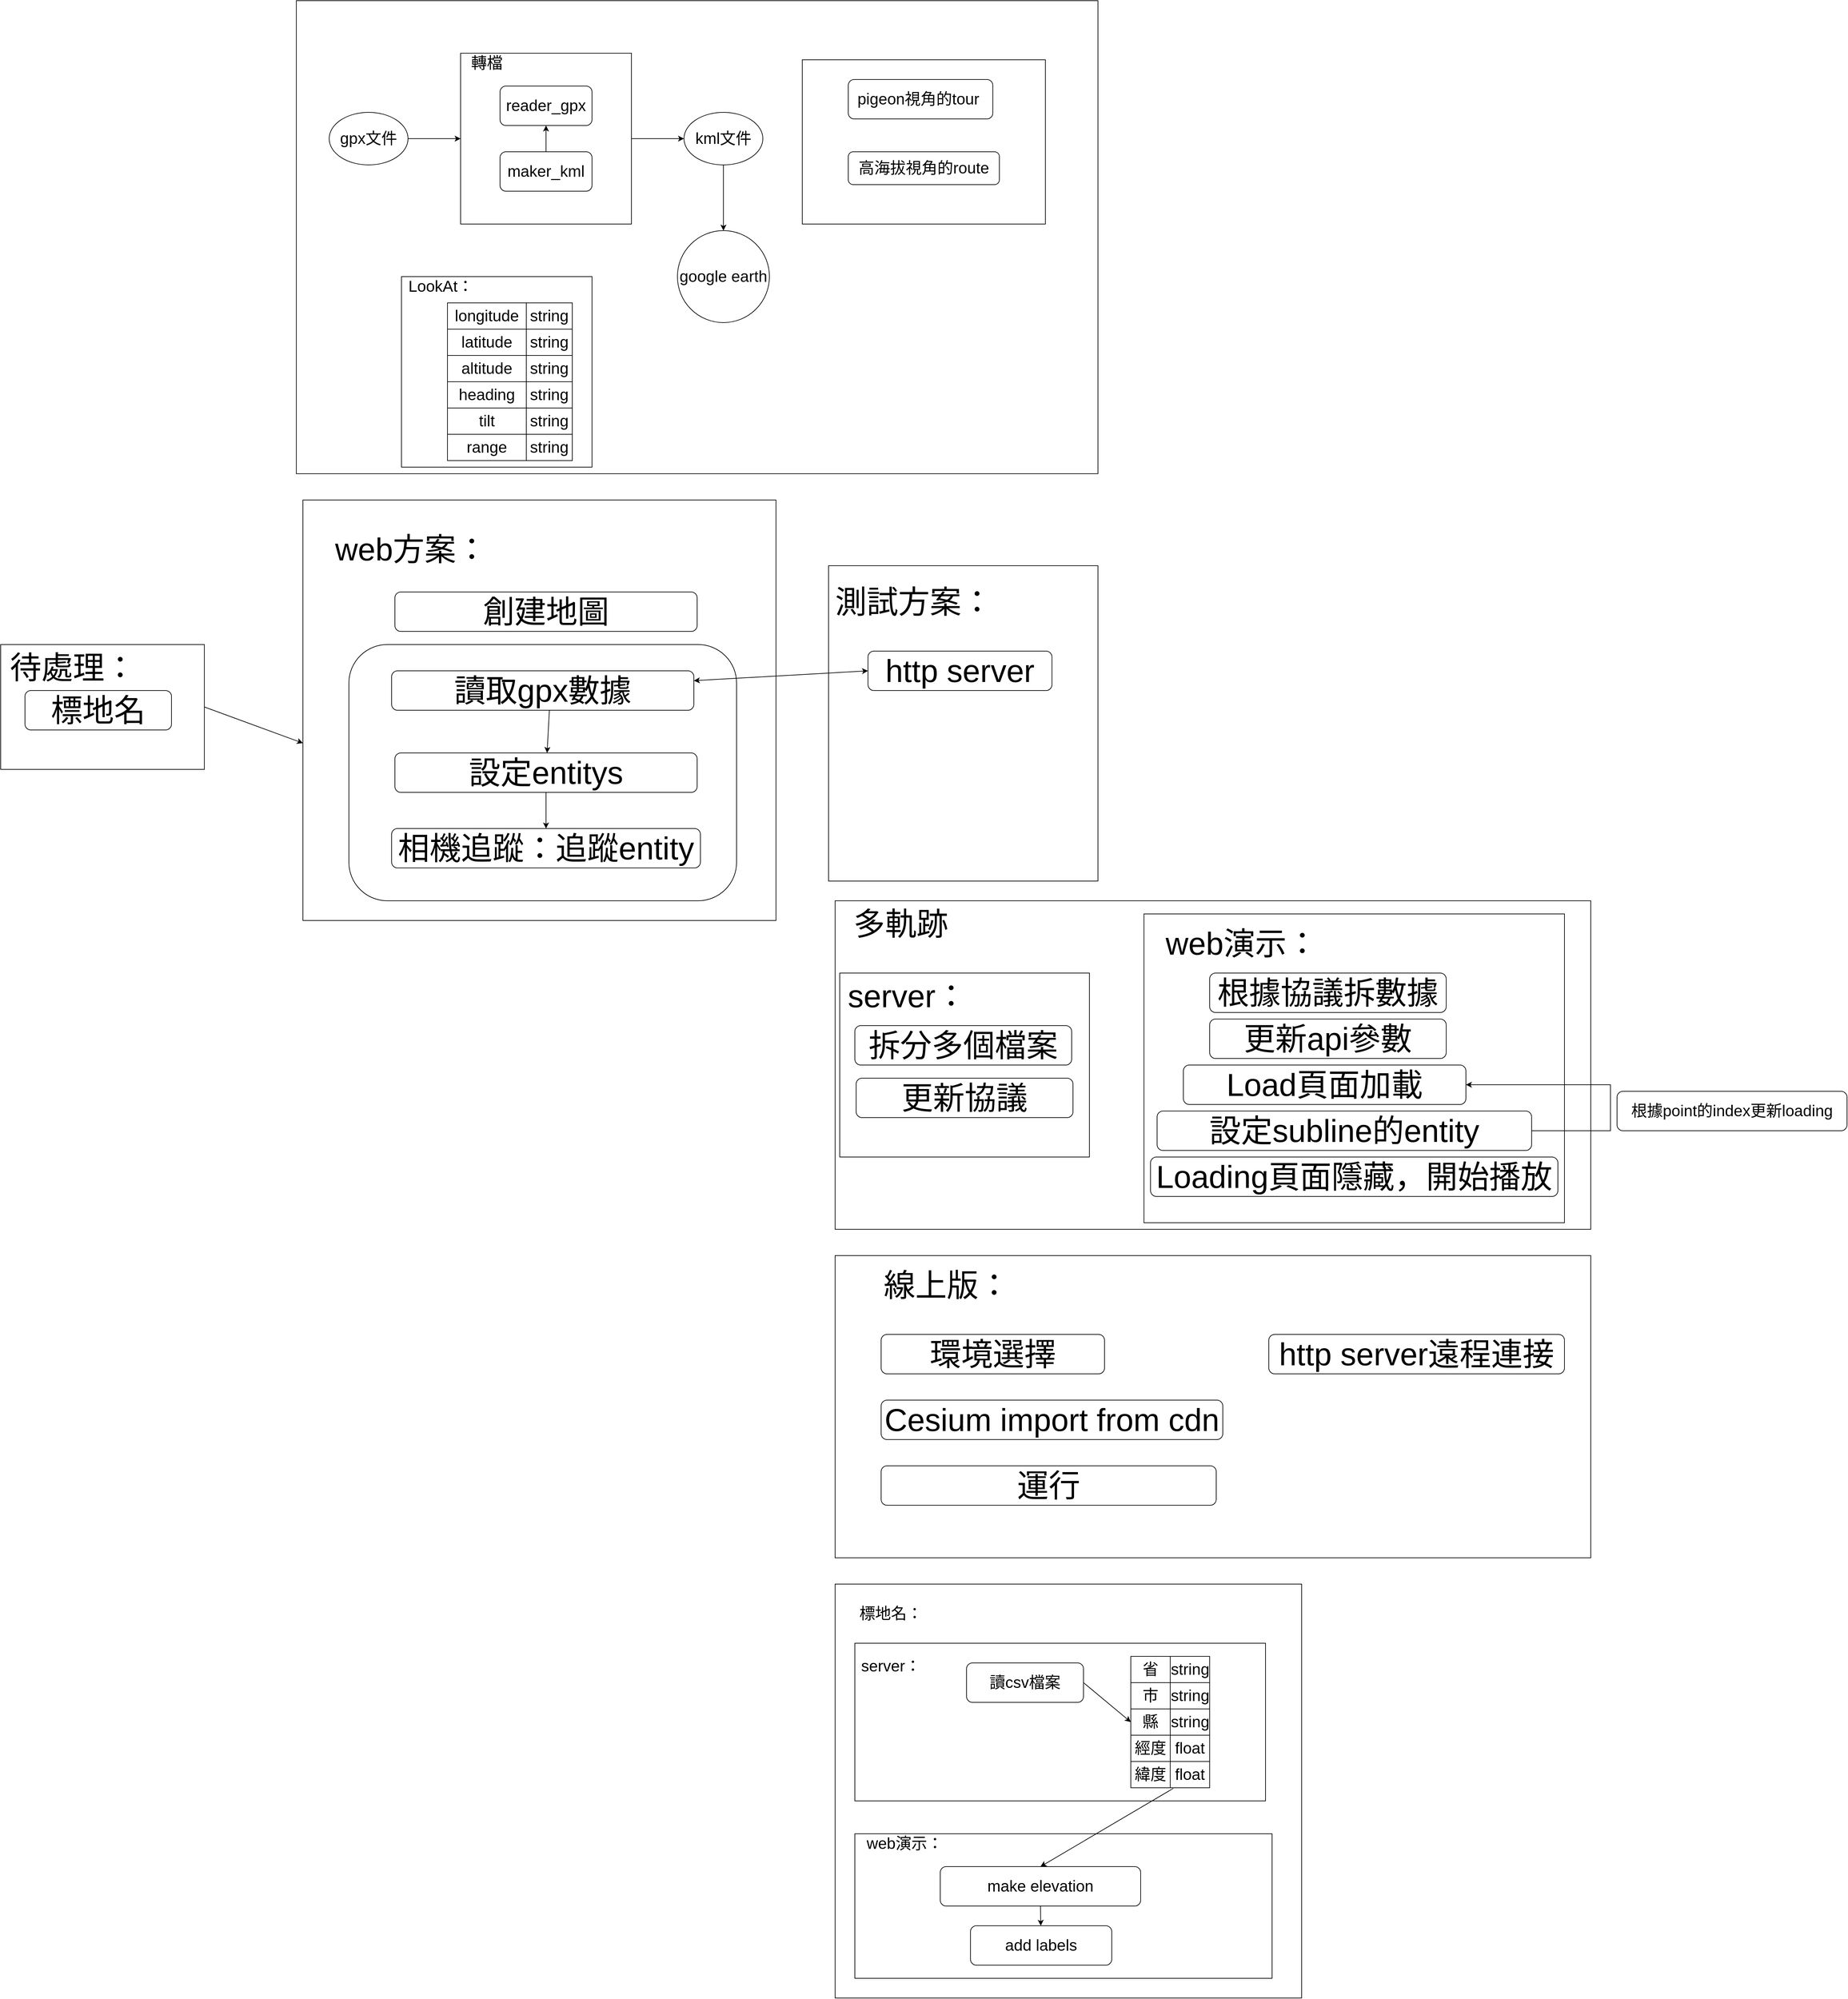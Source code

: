 <mxfile version="16.5.6" type="github">
  <diagram id="5e5Dk54hfpTxT54ZvgJR" name="Page-1">
    <mxGraphModel dx="2617" dy="584" grid="1" gridSize="10" guides="1" tooltips="1" connect="1" arrows="1" fold="1" page="1" pageScale="1" pageWidth="827" pageHeight="1169" math="0" shadow="0">
      <root>
        <mxCell id="0" />
        <mxCell id="1" parent="0" />
        <mxCell id="5kwSSXGkKQ55umxWisl1-4" value="" style="rounded=0;whiteSpace=wrap;html=1;fontSize=24;" vertex="1" parent="1">
          <mxGeometry x="820" y="2440" width="710" height="630" as="geometry" />
        </mxCell>
        <mxCell id="5kwSSXGkKQ55umxWisl1-30" value="" style="rounded=0;whiteSpace=wrap;html=1;fontSize=24;" vertex="1" parent="1">
          <mxGeometry x="850" y="2820" width="635" height="220" as="geometry" />
        </mxCell>
        <mxCell id="5kwSSXGkKQ55umxWisl1-29" value="" style="rounded=0;whiteSpace=wrap;html=1;fontSize=24;" vertex="1" parent="1">
          <mxGeometry x="850" y="2530" width="625" height="240" as="geometry" />
        </mxCell>
        <mxCell id="fZQ2lEONEzAM4XkmZjfn-27" value="" style="rounded=0;whiteSpace=wrap;html=1;fontSize=48;" parent="1" vertex="1">
          <mxGeometry x="820" y="1400" width="1150" height="500" as="geometry" />
        </mxCell>
        <mxCell id="fZQ2lEONEzAM4XkmZjfn-31" value="" style="rounded=0;whiteSpace=wrap;html=1;fontSize=48;" parent="1" vertex="1">
          <mxGeometry x="827" y="1510" width="380" height="280" as="geometry" />
        </mxCell>
        <mxCell id="fZQ2lEONEzAM4XkmZjfn-21" value="" style="rounded=0;whiteSpace=wrap;html=1;fontSize=48;" parent="1" vertex="1">
          <mxGeometry x="-450" y="1010" width="310" height="190" as="geometry" />
        </mxCell>
        <mxCell id="fZQ2lEONEzAM4XkmZjfn-2" value="" style="rounded=0;whiteSpace=wrap;html=1;" parent="1" vertex="1">
          <mxGeometry x="10" y="790" width="720" height="640" as="geometry" />
        </mxCell>
        <mxCell id="fZQ2lEONEzAM4XkmZjfn-14" value="" style="rounded=1;whiteSpace=wrap;html=1;fontSize=48;" parent="1" vertex="1">
          <mxGeometry x="80" y="1010" width="590" height="390" as="geometry" />
        </mxCell>
        <mxCell id="fZQ2lEONEzAM4XkmZjfn-1" value="" style="rounded=0;whiteSpace=wrap;html=1;" parent="1" vertex="1">
          <mxGeometry y="30" width="1220" height="720" as="geometry" />
        </mxCell>
        <mxCell id="ZuTiCQ5FA80Gp5bhVFO8-31" value="" style="whiteSpace=wrap;html=1;aspect=fixed;fontSize=24;" parent="1" vertex="1">
          <mxGeometry x="160" y="450" width="290" height="290" as="geometry" />
        </mxCell>
        <mxCell id="ZuTiCQ5FA80Gp5bhVFO8-1" value="&lt;font style=&quot;font-size: 24px&quot;&gt;gpx文件&lt;/font&gt;" style="ellipse;whiteSpace=wrap;html=1;" parent="1" vertex="1">
          <mxGeometry x="50" y="200" width="120" height="80" as="geometry" />
        </mxCell>
        <mxCell id="ZuTiCQ5FA80Gp5bhVFO8-2" value="" style="rounded=0;whiteSpace=wrap;html=1;fontSize=24;" parent="1" vertex="1">
          <mxGeometry x="250" y="110" width="260" height="260" as="geometry" />
        </mxCell>
        <mxCell id="ZuTiCQ5FA80Gp5bhVFO8-3" value="" style="endArrow=classic;html=1;rounded=0;fontSize=24;exitX=1;exitY=0.5;exitDx=0;exitDy=0;entryX=0;entryY=0.5;entryDx=0;entryDy=0;" parent="1" source="ZuTiCQ5FA80Gp5bhVFO8-1" target="ZuTiCQ5FA80Gp5bhVFO8-2" edge="1">
          <mxGeometry width="50" height="50" relative="1" as="geometry">
            <mxPoint x="390" y="360" as="sourcePoint" />
            <mxPoint x="440" y="310" as="targetPoint" />
          </mxGeometry>
        </mxCell>
        <mxCell id="ZuTiCQ5FA80Gp5bhVFO8-4" value="kml文件" style="ellipse;whiteSpace=wrap;html=1;fontSize=24;" parent="1" vertex="1">
          <mxGeometry x="590" y="200" width="120" height="80" as="geometry" />
        </mxCell>
        <mxCell id="ZuTiCQ5FA80Gp5bhVFO8-5" value="" style="endArrow=classic;html=1;rounded=0;fontSize=24;exitX=1;exitY=0.5;exitDx=0;exitDy=0;entryX=0;entryY=0.5;entryDx=0;entryDy=0;" parent="1" source="ZuTiCQ5FA80Gp5bhVFO8-2" target="ZuTiCQ5FA80Gp5bhVFO8-4" edge="1">
          <mxGeometry width="50" height="50" relative="1" as="geometry">
            <mxPoint x="390" y="390" as="sourcePoint" />
            <mxPoint x="440" y="340" as="targetPoint" />
          </mxGeometry>
        </mxCell>
        <mxCell id="ZuTiCQ5FA80Gp5bhVFO8-6" value="google earth" style="ellipse;whiteSpace=wrap;html=1;aspect=fixed;fontSize=24;" parent="1" vertex="1">
          <mxGeometry x="580" y="380" width="140" height="140" as="geometry" />
        </mxCell>
        <mxCell id="ZuTiCQ5FA80Gp5bhVFO8-7" value="" style="endArrow=classic;html=1;rounded=0;fontSize=24;exitX=0.5;exitY=1;exitDx=0;exitDy=0;" parent="1" source="ZuTiCQ5FA80Gp5bhVFO8-4" target="ZuTiCQ5FA80Gp5bhVFO8-6" edge="1">
          <mxGeometry width="50" height="50" relative="1" as="geometry">
            <mxPoint x="390" y="430" as="sourcePoint" />
            <mxPoint x="440" y="380" as="targetPoint" />
          </mxGeometry>
        </mxCell>
        <mxCell id="ZuTiCQ5FA80Gp5bhVFO8-8" value="轉檔" style="text;html=1;strokeColor=none;fillColor=none;align=center;verticalAlign=middle;whiteSpace=wrap;rounded=0;fontSize=24;" parent="1" vertex="1">
          <mxGeometry x="260" y="110" width="60" height="30" as="geometry" />
        </mxCell>
        <mxCell id="ZuTiCQ5FA80Gp5bhVFO8-9" value="reader_gpx" style="rounded=1;whiteSpace=wrap;html=1;fontSize=24;" parent="1" vertex="1">
          <mxGeometry x="310" y="160" width="140" height="60" as="geometry" />
        </mxCell>
        <mxCell id="ZuTiCQ5FA80Gp5bhVFO8-33" value="" style="edgeStyle=orthogonalEdgeStyle;rounded=0;orthogonalLoop=1;jettySize=auto;html=1;fontSize=24;" parent="1" source="ZuTiCQ5FA80Gp5bhVFO8-10" target="ZuTiCQ5FA80Gp5bhVFO8-9" edge="1">
          <mxGeometry relative="1" as="geometry" />
        </mxCell>
        <mxCell id="ZuTiCQ5FA80Gp5bhVFO8-10" value="maker_kml" style="rounded=1;whiteSpace=wrap;html=1;fontSize=24;" parent="1" vertex="1">
          <mxGeometry x="310" y="260" width="140" height="60" as="geometry" />
        </mxCell>
        <mxCell id="ZuTiCQ5FA80Gp5bhVFO8-11" value="" style="shape=table;startSize=0;container=1;collapsible=0;childLayout=tableLayout;fontSize=24;" parent="1" vertex="1">
          <mxGeometry x="230" y="490" width="190" height="240" as="geometry" />
        </mxCell>
        <mxCell id="ZuTiCQ5FA80Gp5bhVFO8-12" value="" style="shape=tableRow;horizontal=0;startSize=0;swimlaneHead=0;swimlaneBody=0;top=0;left=0;bottom=0;right=0;collapsible=0;dropTarget=0;fillColor=none;points=[[0,0.5],[1,0.5]];portConstraint=eastwest;fontSize=24;" parent="ZuTiCQ5FA80Gp5bhVFO8-11" vertex="1">
          <mxGeometry width="190" height="40" as="geometry" />
        </mxCell>
        <mxCell id="ZuTiCQ5FA80Gp5bhVFO8-13" value="longitude" style="shape=partialRectangle;html=1;whiteSpace=wrap;connectable=0;overflow=hidden;fillColor=none;top=0;left=0;bottom=0;right=0;pointerEvents=1;fontSize=24;" parent="ZuTiCQ5FA80Gp5bhVFO8-12" vertex="1">
          <mxGeometry width="120" height="40" as="geometry">
            <mxRectangle width="120" height="40" as="alternateBounds" />
          </mxGeometry>
        </mxCell>
        <mxCell id="ZuTiCQ5FA80Gp5bhVFO8-14" value="string" style="shape=partialRectangle;html=1;whiteSpace=wrap;connectable=0;overflow=hidden;fillColor=none;top=0;left=0;bottom=0;right=0;pointerEvents=1;fontSize=24;" parent="ZuTiCQ5FA80Gp5bhVFO8-12" vertex="1">
          <mxGeometry x="120" width="70" height="40" as="geometry">
            <mxRectangle width="70" height="40" as="alternateBounds" />
          </mxGeometry>
        </mxCell>
        <mxCell id="ZuTiCQ5FA80Gp5bhVFO8-15" value="" style="shape=tableRow;horizontal=0;startSize=0;swimlaneHead=0;swimlaneBody=0;top=0;left=0;bottom=0;right=0;collapsible=0;dropTarget=0;fillColor=none;points=[[0,0.5],[1,0.5]];portConstraint=eastwest;fontSize=24;" parent="ZuTiCQ5FA80Gp5bhVFO8-11" vertex="1">
          <mxGeometry y="40" width="190" height="40" as="geometry" />
        </mxCell>
        <mxCell id="ZuTiCQ5FA80Gp5bhVFO8-16" value="latitude" style="shape=partialRectangle;html=1;whiteSpace=wrap;connectable=0;overflow=hidden;fillColor=none;top=0;left=0;bottom=0;right=0;pointerEvents=1;fontSize=24;" parent="ZuTiCQ5FA80Gp5bhVFO8-15" vertex="1">
          <mxGeometry width="120" height="40" as="geometry">
            <mxRectangle width="120" height="40" as="alternateBounds" />
          </mxGeometry>
        </mxCell>
        <mxCell id="ZuTiCQ5FA80Gp5bhVFO8-17" value="string" style="shape=partialRectangle;html=1;whiteSpace=wrap;connectable=0;overflow=hidden;fillColor=none;top=0;left=0;bottom=0;right=0;pointerEvents=1;fontSize=24;" parent="ZuTiCQ5FA80Gp5bhVFO8-15" vertex="1">
          <mxGeometry x="120" width="70" height="40" as="geometry">
            <mxRectangle width="70" height="40" as="alternateBounds" />
          </mxGeometry>
        </mxCell>
        <mxCell id="ZuTiCQ5FA80Gp5bhVFO8-18" value="" style="shape=tableRow;horizontal=0;startSize=0;swimlaneHead=0;swimlaneBody=0;top=0;left=0;bottom=0;right=0;collapsible=0;dropTarget=0;fillColor=none;points=[[0,0.5],[1,0.5]];portConstraint=eastwest;fontSize=24;" parent="ZuTiCQ5FA80Gp5bhVFO8-11" vertex="1">
          <mxGeometry y="80" width="190" height="40" as="geometry" />
        </mxCell>
        <mxCell id="ZuTiCQ5FA80Gp5bhVFO8-19" value="altitude" style="shape=partialRectangle;html=1;whiteSpace=wrap;connectable=0;overflow=hidden;fillColor=none;top=0;left=0;bottom=0;right=0;pointerEvents=1;fontSize=24;" parent="ZuTiCQ5FA80Gp5bhVFO8-18" vertex="1">
          <mxGeometry width="120" height="40" as="geometry">
            <mxRectangle width="120" height="40" as="alternateBounds" />
          </mxGeometry>
        </mxCell>
        <mxCell id="ZuTiCQ5FA80Gp5bhVFO8-20" value="string" style="shape=partialRectangle;html=1;whiteSpace=wrap;connectable=0;overflow=hidden;fillColor=none;top=0;left=0;bottom=0;right=0;pointerEvents=1;fontSize=24;" parent="ZuTiCQ5FA80Gp5bhVFO8-18" vertex="1">
          <mxGeometry x="120" width="70" height="40" as="geometry">
            <mxRectangle width="70" height="40" as="alternateBounds" />
          </mxGeometry>
        </mxCell>
        <mxCell id="ZuTiCQ5FA80Gp5bhVFO8-21" value="" style="shape=tableRow;horizontal=0;startSize=0;swimlaneHead=0;swimlaneBody=0;top=0;left=0;bottom=0;right=0;collapsible=0;dropTarget=0;fillColor=none;points=[[0,0.5],[1,0.5]];portConstraint=eastwest;fontSize=24;" parent="ZuTiCQ5FA80Gp5bhVFO8-11" vertex="1">
          <mxGeometry y="120" width="190" height="40" as="geometry" />
        </mxCell>
        <mxCell id="ZuTiCQ5FA80Gp5bhVFO8-22" value="heading" style="shape=partialRectangle;html=1;whiteSpace=wrap;connectable=0;overflow=hidden;fillColor=none;top=0;left=0;bottom=0;right=0;pointerEvents=1;fontSize=24;" parent="ZuTiCQ5FA80Gp5bhVFO8-21" vertex="1">
          <mxGeometry width="120" height="40" as="geometry">
            <mxRectangle width="120" height="40" as="alternateBounds" />
          </mxGeometry>
        </mxCell>
        <mxCell id="ZuTiCQ5FA80Gp5bhVFO8-23" value="string" style="shape=partialRectangle;html=1;whiteSpace=wrap;connectable=0;overflow=hidden;fillColor=none;top=0;left=0;bottom=0;right=0;pointerEvents=1;fontSize=24;" parent="ZuTiCQ5FA80Gp5bhVFO8-21" vertex="1">
          <mxGeometry x="120" width="70" height="40" as="geometry">
            <mxRectangle width="70" height="40" as="alternateBounds" />
          </mxGeometry>
        </mxCell>
        <mxCell id="ZuTiCQ5FA80Gp5bhVFO8-24" value="" style="shape=tableRow;horizontal=0;startSize=0;swimlaneHead=0;swimlaneBody=0;top=0;left=0;bottom=0;right=0;collapsible=0;dropTarget=0;fillColor=none;points=[[0,0.5],[1,0.5]];portConstraint=eastwest;fontSize=24;" parent="ZuTiCQ5FA80Gp5bhVFO8-11" vertex="1">
          <mxGeometry y="160" width="190" height="40" as="geometry" />
        </mxCell>
        <mxCell id="ZuTiCQ5FA80Gp5bhVFO8-25" value="tilt" style="shape=partialRectangle;html=1;whiteSpace=wrap;connectable=0;overflow=hidden;fillColor=none;top=0;left=0;bottom=0;right=0;pointerEvents=1;fontSize=24;" parent="ZuTiCQ5FA80Gp5bhVFO8-24" vertex="1">
          <mxGeometry width="120" height="40" as="geometry">
            <mxRectangle width="120" height="40" as="alternateBounds" />
          </mxGeometry>
        </mxCell>
        <mxCell id="ZuTiCQ5FA80Gp5bhVFO8-26" value="string" style="shape=partialRectangle;html=1;whiteSpace=wrap;connectable=0;overflow=hidden;fillColor=none;top=0;left=0;bottom=0;right=0;pointerEvents=1;fontSize=24;" parent="ZuTiCQ5FA80Gp5bhVFO8-24" vertex="1">
          <mxGeometry x="120" width="70" height="40" as="geometry">
            <mxRectangle width="70" height="40" as="alternateBounds" />
          </mxGeometry>
        </mxCell>
        <mxCell id="ZuTiCQ5FA80Gp5bhVFO8-27" value="" style="shape=tableRow;horizontal=0;startSize=0;swimlaneHead=0;swimlaneBody=0;top=0;left=0;bottom=0;right=0;collapsible=0;dropTarget=0;fillColor=none;points=[[0,0.5],[1,0.5]];portConstraint=eastwest;fontSize=24;" parent="ZuTiCQ5FA80Gp5bhVFO8-11" vertex="1">
          <mxGeometry y="200" width="190" height="40" as="geometry" />
        </mxCell>
        <mxCell id="ZuTiCQ5FA80Gp5bhVFO8-28" value="range" style="shape=partialRectangle;html=1;whiteSpace=wrap;connectable=0;overflow=hidden;fillColor=none;top=0;left=0;bottom=0;right=0;pointerEvents=1;fontSize=24;" parent="ZuTiCQ5FA80Gp5bhVFO8-27" vertex="1">
          <mxGeometry width="120" height="40" as="geometry">
            <mxRectangle width="120" height="40" as="alternateBounds" />
          </mxGeometry>
        </mxCell>
        <mxCell id="ZuTiCQ5FA80Gp5bhVFO8-29" value="string" style="shape=partialRectangle;html=1;whiteSpace=wrap;connectable=0;overflow=hidden;fillColor=none;top=0;left=0;bottom=0;right=0;pointerEvents=1;fontSize=24;" parent="ZuTiCQ5FA80Gp5bhVFO8-27" vertex="1">
          <mxGeometry x="120" width="70" height="40" as="geometry">
            <mxRectangle width="70" height="40" as="alternateBounds" />
          </mxGeometry>
        </mxCell>
        <mxCell id="ZuTiCQ5FA80Gp5bhVFO8-32" value="LookAt：" style="text;html=1;strokeColor=none;fillColor=none;align=center;verticalAlign=middle;whiteSpace=wrap;rounded=0;fontSize=24;" parent="1" vertex="1">
          <mxGeometry x="190" y="450" width="60" height="30" as="geometry" />
        </mxCell>
        <mxCell id="ZuTiCQ5FA80Gp5bhVFO8-34" value="" style="rounded=0;whiteSpace=wrap;html=1;fontSize=24;" parent="1" vertex="1">
          <mxGeometry x="770" y="120" width="370" height="250" as="geometry" />
        </mxCell>
        <mxCell id="ZuTiCQ5FA80Gp5bhVFO8-35" value="pigeon視角的tour&amp;nbsp;" style="rounded=1;whiteSpace=wrap;html=1;fontSize=24;" parent="1" vertex="1">
          <mxGeometry x="840" y="150" width="220" height="60" as="geometry" />
        </mxCell>
        <mxCell id="ZuTiCQ5FA80Gp5bhVFO8-36" value="高海拔視角的route" style="rounded=1;whiteSpace=wrap;html=1;fontSize=24;" parent="1" vertex="1">
          <mxGeometry x="840" y="260" width="230" height="50" as="geometry" />
        </mxCell>
        <mxCell id="fZQ2lEONEzAM4XkmZjfn-3" value="&lt;font style=&quot;font-size: 48px&quot;&gt;web方案：&lt;br&gt;&lt;/font&gt;" style="text;html=1;strokeColor=none;fillColor=none;align=center;verticalAlign=middle;whiteSpace=wrap;rounded=0;" parent="1" vertex="1">
          <mxGeometry x="50" y="850" width="250" height="30" as="geometry" />
        </mxCell>
        <mxCell id="fZQ2lEONEzAM4XkmZjfn-4" value="創建地圖" style="rounded=1;whiteSpace=wrap;html=1;fontSize=48;" parent="1" vertex="1">
          <mxGeometry x="150" y="930" width="460" height="60" as="geometry" />
        </mxCell>
        <mxCell id="fZQ2lEONEzAM4XkmZjfn-5" value="讀取gpx數據" style="rounded=1;whiteSpace=wrap;html=1;fontSize=48;" parent="1" vertex="1">
          <mxGeometry x="145" y="1050" width="460" height="60" as="geometry" />
        </mxCell>
        <mxCell id="fZQ2lEONEzAM4XkmZjfn-6" value="設定entitys" style="rounded=1;whiteSpace=wrap;html=1;fontSize=48;" parent="1" vertex="1">
          <mxGeometry x="150" y="1175" width="460" height="60" as="geometry" />
        </mxCell>
        <mxCell id="fZQ2lEONEzAM4XkmZjfn-8" value="相機追蹤：追蹤entity" style="rounded=1;whiteSpace=wrap;html=1;fontSize=48;" parent="1" vertex="1">
          <mxGeometry x="145" y="1290" width="470" height="60" as="geometry" />
        </mxCell>
        <mxCell id="fZQ2lEONEzAM4XkmZjfn-10" value="" style="endArrow=classic;html=1;rounded=0;fontSize=48;exitX=0.522;exitY=1;exitDx=0;exitDy=0;exitPerimeter=0;" parent="1" source="fZQ2lEONEzAM4XkmZjfn-5" target="fZQ2lEONEzAM4XkmZjfn-6" edge="1">
          <mxGeometry width="50" height="50" relative="1" as="geometry">
            <mxPoint x="880" y="1160" as="sourcePoint" />
            <mxPoint x="930" y="1110" as="targetPoint" />
          </mxGeometry>
        </mxCell>
        <mxCell id="fZQ2lEONEzAM4XkmZjfn-11" value="" style="endArrow=classic;html=1;rounded=0;fontSize=48;exitX=0.5;exitY=1;exitDx=0;exitDy=0;" parent="1" source="fZQ2lEONEzAM4XkmZjfn-6" target="fZQ2lEONEzAM4XkmZjfn-8" edge="1">
          <mxGeometry width="50" height="50" relative="1" as="geometry">
            <mxPoint x="880" y="1160" as="sourcePoint" />
            <mxPoint x="930" y="1110" as="targetPoint" />
          </mxGeometry>
        </mxCell>
        <mxCell id="fZQ2lEONEzAM4XkmZjfn-15" value="" style="rounded=0;whiteSpace=wrap;html=1;fontSize=48;" parent="1" vertex="1">
          <mxGeometry x="810" y="890" width="410" height="480" as="geometry" />
        </mxCell>
        <mxCell id="fZQ2lEONEzAM4XkmZjfn-16" value="測試方案：" style="text;html=1;strokeColor=none;fillColor=none;align=center;verticalAlign=middle;whiteSpace=wrap;rounded=0;fontSize=48;" parent="1" vertex="1">
          <mxGeometry x="810" y="930" width="260" height="30" as="geometry" />
        </mxCell>
        <mxCell id="fZQ2lEONEzAM4XkmZjfn-17" value="http server" style="rounded=1;whiteSpace=wrap;html=1;fontSize=48;" parent="1" vertex="1">
          <mxGeometry x="870" y="1020" width="280" height="60" as="geometry" />
        </mxCell>
        <mxCell id="fZQ2lEONEzAM4XkmZjfn-19" value="" style="endArrow=classic;startArrow=classic;html=1;rounded=0;fontSize=48;exitX=1;exitY=0.25;exitDx=0;exitDy=0;entryX=0;entryY=0.5;entryDx=0;entryDy=0;" parent="1" source="fZQ2lEONEzAM4XkmZjfn-5" target="fZQ2lEONEzAM4XkmZjfn-17" edge="1">
          <mxGeometry width="50" height="50" relative="1" as="geometry">
            <mxPoint x="880" y="1130" as="sourcePoint" />
            <mxPoint x="930" y="1080" as="targetPoint" />
          </mxGeometry>
        </mxCell>
        <mxCell id="fZQ2lEONEzAM4XkmZjfn-20" value="標地名" style="rounded=1;whiteSpace=wrap;html=1;fontSize=48;" parent="1" vertex="1">
          <mxGeometry x="-413" y="1080" width="223" height="60" as="geometry" />
        </mxCell>
        <mxCell id="fZQ2lEONEzAM4XkmZjfn-22" value="待處理：" style="text;html=1;strokeColor=none;fillColor=none;align=center;verticalAlign=middle;whiteSpace=wrap;rounded=0;fontSize=48;" parent="1" vertex="1">
          <mxGeometry x="-450" y="1030" width="220" height="30" as="geometry" />
        </mxCell>
        <mxCell id="fZQ2lEONEzAM4XkmZjfn-25" value="" style="endArrow=classic;html=1;rounded=0;fontSize=48;exitX=1;exitY=0.5;exitDx=0;exitDy=0;" parent="1" source="fZQ2lEONEzAM4XkmZjfn-21" edge="1">
          <mxGeometry width="50" height="50" relative="1" as="geometry">
            <mxPoint x="210" y="1220" as="sourcePoint" />
            <mxPoint x="10" y="1160" as="targetPoint" />
          </mxGeometry>
        </mxCell>
        <mxCell id="fZQ2lEONEzAM4XkmZjfn-28" value="多軌跡" style="text;html=1;strokeColor=none;fillColor=none;align=center;verticalAlign=middle;whiteSpace=wrap;rounded=0;fontSize=48;" parent="1" vertex="1">
          <mxGeometry x="820" y="1420" width="200" height="30" as="geometry" />
        </mxCell>
        <mxCell id="fZQ2lEONEzAM4XkmZjfn-29" value="拆分多個檔案" style="rounded=1;whiteSpace=wrap;html=1;fontSize=48;" parent="1" vertex="1">
          <mxGeometry x="850" y="1590" width="330" height="60" as="geometry" />
        </mxCell>
        <mxCell id="fZQ2lEONEzAM4XkmZjfn-30" value="更新協議" style="rounded=1;whiteSpace=wrap;html=1;fontSize=48;" parent="1" vertex="1">
          <mxGeometry x="852" y="1670" width="330" height="60" as="geometry" />
        </mxCell>
        <mxCell id="fZQ2lEONEzAM4XkmZjfn-32" value="server：" style="text;html=1;strokeColor=none;fillColor=none;align=center;verticalAlign=middle;whiteSpace=wrap;rounded=0;fontSize=48;" parent="1" vertex="1">
          <mxGeometry x="900" y="1530" width="60" height="30" as="geometry" />
        </mxCell>
        <mxCell id="fZQ2lEONEzAM4XkmZjfn-34" value="" style="rounded=0;whiteSpace=wrap;html=1;fontSize=48;" parent="1" vertex="1">
          <mxGeometry x="1290" y="1420" width="640" height="470" as="geometry" />
        </mxCell>
        <mxCell id="fZQ2lEONEzAM4XkmZjfn-35" value="web演示：" style="text;html=1;strokeColor=none;fillColor=none;align=center;verticalAlign=middle;whiteSpace=wrap;rounded=0;fontSize=48;" parent="1" vertex="1">
          <mxGeometry x="1310" y="1450" width="258" height="30" as="geometry" />
        </mxCell>
        <mxCell id="fZQ2lEONEzAM4XkmZjfn-36" value="根據協議拆數據" style="rounded=1;whiteSpace=wrap;html=1;fontSize=48;" parent="1" vertex="1">
          <mxGeometry x="1390" y="1510" width="360" height="60" as="geometry" />
        </mxCell>
        <mxCell id="fZQ2lEONEzAM4XkmZjfn-37" value="更新api參數" style="rounded=1;whiteSpace=wrap;html=1;fontSize=48;" parent="1" vertex="1">
          <mxGeometry x="1390" y="1580" width="360" height="60" as="geometry" />
        </mxCell>
        <mxCell id="fZQ2lEONEzAM4XkmZjfn-38" value="設定subline的entity" style="rounded=1;whiteSpace=wrap;html=1;fontSize=48;" parent="1" vertex="1">
          <mxGeometry x="1310" y="1720" width="570" height="60" as="geometry" />
        </mxCell>
        <mxCell id="nJW-BKpJeD6YfGiRTm9k-1" value="" style="rounded=0;whiteSpace=wrap;html=1;" parent="1" vertex="1">
          <mxGeometry x="820" y="1940" width="1150" height="460" as="geometry" />
        </mxCell>
        <mxCell id="nJW-BKpJeD6YfGiRTm9k-2" value="&lt;font style=&quot;font-size: 48px&quot;&gt;線上版：&lt;/font&gt;" style="text;html=1;strokeColor=none;fillColor=none;align=center;verticalAlign=middle;whiteSpace=wrap;rounded=0;" parent="1" vertex="1">
          <mxGeometry x="830" y="1970" width="320" height="30" as="geometry" />
        </mxCell>
        <mxCell id="nJW-BKpJeD6YfGiRTm9k-3" value="環境選擇" style="rounded=1;whiteSpace=wrap;html=1;fontSize=48;" parent="1" vertex="1">
          <mxGeometry x="890" y="2060" width="340" height="60" as="geometry" />
        </mxCell>
        <mxCell id="nJW-BKpJeD6YfGiRTm9k-4" value="Cesium import from cdn" style="rounded=1;whiteSpace=wrap;html=1;fontSize=48;" parent="1" vertex="1">
          <mxGeometry x="890" y="2160" width="520" height="60" as="geometry" />
        </mxCell>
        <mxCell id="nJW-BKpJeD6YfGiRTm9k-5" value="運行" style="rounded=1;whiteSpace=wrap;html=1;fontSize=48;" parent="1" vertex="1">
          <mxGeometry x="890" y="2260" width="510" height="60" as="geometry" />
        </mxCell>
        <mxCell id="nJW-BKpJeD6YfGiRTm9k-6" value="http server遠程連接" style="rounded=1;whiteSpace=wrap;html=1;fontSize=48;" parent="1" vertex="1">
          <mxGeometry x="1480" y="2060" width="450" height="60" as="geometry" />
        </mxCell>
        <mxCell id="OSK-zd3BShI2udXReCRL-3" value="&lt;font style=&quot;font-size: 48px&quot;&gt;Load頁面加載&lt;/font&gt;" style="rounded=1;whiteSpace=wrap;html=1;fontSize=14;" parent="1" vertex="1">
          <mxGeometry x="1350" y="1650" width="430" height="60" as="geometry" />
        </mxCell>
        <mxCell id="OSK-zd3BShI2udXReCRL-4" value="&lt;font style=&quot;font-size: 48px&quot;&gt;Loading頁面隱藏，開始播放&lt;/font&gt;" style="rounded=1;whiteSpace=wrap;html=1;fontSize=14;" parent="1" vertex="1">
          <mxGeometry x="1300" y="1790" width="620" height="60" as="geometry" />
        </mxCell>
        <mxCell id="5kwSSXGkKQ55umxWisl1-2" value="&lt;font style=&quot;font-size: 24px&quot;&gt;根據point的index更新loading&lt;/font&gt;" style="rounded=1;whiteSpace=wrap;html=1;" vertex="1" parent="1">
          <mxGeometry x="2010" y="1690" width="350" height="60" as="geometry" />
        </mxCell>
        <mxCell id="5kwSSXGkKQ55umxWisl1-3" value="" style="endArrow=classic;html=1;rounded=0;fontSize=24;exitX=1;exitY=0.5;exitDx=0;exitDy=0;entryX=1;entryY=0.5;entryDx=0;entryDy=0;" edge="1" parent="1" source="fZQ2lEONEzAM4XkmZjfn-38" target="OSK-zd3BShI2udXReCRL-3">
          <mxGeometry width="50" height="50" relative="1" as="geometry">
            <mxPoint x="1920" y="1670" as="sourcePoint" />
            <mxPoint x="1970" y="1620" as="targetPoint" />
            <Array as="points">
              <mxPoint x="2000" y="1750" />
              <mxPoint x="2000" y="1680" />
            </Array>
          </mxGeometry>
        </mxCell>
        <mxCell id="5kwSSXGkKQ55umxWisl1-5" value="標地名：" style="text;html=1;strokeColor=none;fillColor=none;align=center;verticalAlign=middle;whiteSpace=wrap;rounded=0;fontSize=24;" vertex="1" parent="1">
          <mxGeometry x="830" y="2470" width="150" height="30" as="geometry" />
        </mxCell>
        <mxCell id="5kwSSXGkKQ55umxWisl1-6" value="讀csv檔案" style="rounded=1;whiteSpace=wrap;html=1;fontSize=24;" vertex="1" parent="1">
          <mxGeometry x="1020" y="2560" width="178" height="60" as="geometry" />
        </mxCell>
        <mxCell id="5kwSSXGkKQ55umxWisl1-7" value="add labels" style="rounded=1;whiteSpace=wrap;html=1;fontSize=24;" vertex="1" parent="1">
          <mxGeometry x="1026" y="2960" width="215" height="60" as="geometry" />
        </mxCell>
        <mxCell id="5kwSSXGkKQ55umxWisl1-8" value="" style="shape=table;startSize=0;container=1;collapsible=0;childLayout=tableLayout;fontSize=24;" vertex="1" parent="1">
          <mxGeometry x="1270" y="2550" width="120" height="200" as="geometry" />
        </mxCell>
        <mxCell id="5kwSSXGkKQ55umxWisl1-9" value="" style="shape=tableRow;horizontal=0;startSize=0;swimlaneHead=0;swimlaneBody=0;top=0;left=0;bottom=0;right=0;collapsible=0;dropTarget=0;fillColor=none;points=[[0,0.5],[1,0.5]];portConstraint=eastwest;fontSize=24;" vertex="1" parent="5kwSSXGkKQ55umxWisl1-8">
          <mxGeometry width="120" height="40" as="geometry" />
        </mxCell>
        <mxCell id="5kwSSXGkKQ55umxWisl1-10" value="省" style="shape=partialRectangle;html=1;whiteSpace=wrap;connectable=0;overflow=hidden;fillColor=none;top=0;left=0;bottom=0;right=0;pointerEvents=1;fontSize=24;" vertex="1" parent="5kwSSXGkKQ55umxWisl1-9">
          <mxGeometry width="60" height="40" as="geometry">
            <mxRectangle width="60" height="40" as="alternateBounds" />
          </mxGeometry>
        </mxCell>
        <mxCell id="5kwSSXGkKQ55umxWisl1-11" value="string" style="shape=partialRectangle;html=1;whiteSpace=wrap;connectable=0;overflow=hidden;fillColor=none;top=0;left=0;bottom=0;right=0;pointerEvents=1;fontSize=24;" vertex="1" parent="5kwSSXGkKQ55umxWisl1-9">
          <mxGeometry x="60" width="60" height="40" as="geometry">
            <mxRectangle width="60" height="40" as="alternateBounds" />
          </mxGeometry>
        </mxCell>
        <mxCell id="5kwSSXGkKQ55umxWisl1-12" value="" style="shape=tableRow;horizontal=0;startSize=0;swimlaneHead=0;swimlaneBody=0;top=0;left=0;bottom=0;right=0;collapsible=0;dropTarget=0;fillColor=none;points=[[0,0.5],[1,0.5]];portConstraint=eastwest;fontSize=24;" vertex="1" parent="5kwSSXGkKQ55umxWisl1-8">
          <mxGeometry y="40" width="120" height="40" as="geometry" />
        </mxCell>
        <mxCell id="5kwSSXGkKQ55umxWisl1-13" value="市" style="shape=partialRectangle;html=1;whiteSpace=wrap;connectable=0;overflow=hidden;fillColor=none;top=0;left=0;bottom=0;right=0;pointerEvents=1;fontSize=24;" vertex="1" parent="5kwSSXGkKQ55umxWisl1-12">
          <mxGeometry width="60" height="40" as="geometry">
            <mxRectangle width="60" height="40" as="alternateBounds" />
          </mxGeometry>
        </mxCell>
        <mxCell id="5kwSSXGkKQ55umxWisl1-14" value="string" style="shape=partialRectangle;html=1;whiteSpace=wrap;connectable=0;overflow=hidden;fillColor=none;top=0;left=0;bottom=0;right=0;pointerEvents=1;fontSize=24;" vertex="1" parent="5kwSSXGkKQ55umxWisl1-12">
          <mxGeometry x="60" width="60" height="40" as="geometry">
            <mxRectangle width="60" height="40" as="alternateBounds" />
          </mxGeometry>
        </mxCell>
        <mxCell id="5kwSSXGkKQ55umxWisl1-15" value="" style="shape=tableRow;horizontal=0;startSize=0;swimlaneHead=0;swimlaneBody=0;top=0;left=0;bottom=0;right=0;collapsible=0;dropTarget=0;fillColor=none;points=[[0,0.5],[1,0.5]];portConstraint=eastwest;fontSize=24;" vertex="1" parent="5kwSSXGkKQ55umxWisl1-8">
          <mxGeometry y="80" width="120" height="40" as="geometry" />
        </mxCell>
        <mxCell id="5kwSSXGkKQ55umxWisl1-16" value="縣" style="shape=partialRectangle;html=1;whiteSpace=wrap;connectable=0;overflow=hidden;fillColor=none;top=0;left=0;bottom=0;right=0;pointerEvents=1;fontSize=24;" vertex="1" parent="5kwSSXGkKQ55umxWisl1-15">
          <mxGeometry width="60" height="40" as="geometry">
            <mxRectangle width="60" height="40" as="alternateBounds" />
          </mxGeometry>
        </mxCell>
        <mxCell id="5kwSSXGkKQ55umxWisl1-17" value="string" style="shape=partialRectangle;html=1;whiteSpace=wrap;connectable=0;overflow=hidden;fillColor=none;top=0;left=0;bottom=0;right=0;pointerEvents=1;fontSize=24;" vertex="1" parent="5kwSSXGkKQ55umxWisl1-15">
          <mxGeometry x="60" width="60" height="40" as="geometry">
            <mxRectangle width="60" height="40" as="alternateBounds" />
          </mxGeometry>
        </mxCell>
        <mxCell id="5kwSSXGkKQ55umxWisl1-18" value="" style="shape=tableRow;horizontal=0;startSize=0;swimlaneHead=0;swimlaneBody=0;top=0;left=0;bottom=0;right=0;collapsible=0;dropTarget=0;fillColor=none;points=[[0,0.5],[1,0.5]];portConstraint=eastwest;fontSize=24;" vertex="1" parent="5kwSSXGkKQ55umxWisl1-8">
          <mxGeometry y="120" width="120" height="40" as="geometry" />
        </mxCell>
        <mxCell id="5kwSSXGkKQ55umxWisl1-19" value="經度" style="shape=partialRectangle;html=1;whiteSpace=wrap;connectable=0;overflow=hidden;fillColor=none;top=0;left=0;bottom=0;right=0;pointerEvents=1;fontSize=24;" vertex="1" parent="5kwSSXGkKQ55umxWisl1-18">
          <mxGeometry width="60" height="40" as="geometry">
            <mxRectangle width="60" height="40" as="alternateBounds" />
          </mxGeometry>
        </mxCell>
        <mxCell id="5kwSSXGkKQ55umxWisl1-20" value="float" style="shape=partialRectangle;html=1;whiteSpace=wrap;connectable=0;overflow=hidden;fillColor=none;top=0;left=0;bottom=0;right=0;pointerEvents=1;fontSize=24;" vertex="1" parent="5kwSSXGkKQ55umxWisl1-18">
          <mxGeometry x="60" width="60" height="40" as="geometry">
            <mxRectangle width="60" height="40" as="alternateBounds" />
          </mxGeometry>
        </mxCell>
        <mxCell id="5kwSSXGkKQ55umxWisl1-21" value="" style="shape=tableRow;horizontal=0;startSize=0;swimlaneHead=0;swimlaneBody=0;top=0;left=0;bottom=0;right=0;collapsible=0;dropTarget=0;fillColor=none;points=[[0,0.5],[1,0.5]];portConstraint=eastwest;fontSize=24;" vertex="1" parent="5kwSSXGkKQ55umxWisl1-8">
          <mxGeometry y="160" width="120" height="40" as="geometry" />
        </mxCell>
        <mxCell id="5kwSSXGkKQ55umxWisl1-22" value="緯度" style="shape=partialRectangle;html=1;whiteSpace=wrap;connectable=0;overflow=hidden;fillColor=none;top=0;left=0;bottom=0;right=0;pointerEvents=1;fontSize=24;" vertex="1" parent="5kwSSXGkKQ55umxWisl1-21">
          <mxGeometry width="60" height="40" as="geometry">
            <mxRectangle width="60" height="40" as="alternateBounds" />
          </mxGeometry>
        </mxCell>
        <mxCell id="5kwSSXGkKQ55umxWisl1-23" value="float" style="shape=partialRectangle;html=1;whiteSpace=wrap;connectable=0;overflow=hidden;fillColor=none;top=0;left=0;bottom=0;right=0;pointerEvents=1;fontSize=24;" vertex="1" parent="5kwSSXGkKQ55umxWisl1-21">
          <mxGeometry x="60" width="60" height="40" as="geometry">
            <mxRectangle width="60" height="40" as="alternateBounds" />
          </mxGeometry>
        </mxCell>
        <mxCell id="5kwSSXGkKQ55umxWisl1-24" value="" style="endArrow=classic;html=1;rounded=0;fontSize=24;exitX=1;exitY=0.5;exitDx=0;exitDy=0;entryX=0;entryY=0.5;entryDx=0;entryDy=0;" edge="1" parent="1" source="5kwSSXGkKQ55umxWisl1-6" target="5kwSSXGkKQ55umxWisl1-15">
          <mxGeometry width="50" height="50" relative="1" as="geometry">
            <mxPoint x="1270" y="2690" as="sourcePoint" />
            <mxPoint x="1320" y="2640" as="targetPoint" />
          </mxGeometry>
        </mxCell>
        <mxCell id="5kwSSXGkKQ55umxWisl1-26" value="make elevation" style="rounded=1;whiteSpace=wrap;html=1;fontSize=24;" vertex="1" parent="1">
          <mxGeometry x="980" y="2870" width="305" height="60" as="geometry" />
        </mxCell>
        <mxCell id="5kwSSXGkKQ55umxWisl1-27" value="" style="endArrow=classic;html=1;rounded=0;fontSize=24;exitX=0.538;exitY=1.025;exitDx=0;exitDy=0;exitPerimeter=0;entryX=0.5;entryY=0;entryDx=0;entryDy=0;" edge="1" parent="1" source="5kwSSXGkKQ55umxWisl1-21" target="5kwSSXGkKQ55umxWisl1-26">
          <mxGeometry width="50" height="50" relative="1" as="geometry">
            <mxPoint x="1270" y="2690" as="sourcePoint" />
            <mxPoint x="1320" y="2640" as="targetPoint" />
          </mxGeometry>
        </mxCell>
        <mxCell id="5kwSSXGkKQ55umxWisl1-28" value="" style="endArrow=classic;html=1;rounded=0;fontSize=24;exitX=0.5;exitY=1;exitDx=0;exitDy=0;" edge="1" parent="1" source="5kwSSXGkKQ55umxWisl1-26" target="5kwSSXGkKQ55umxWisl1-7">
          <mxGeometry width="50" height="50" relative="1" as="geometry">
            <mxPoint x="1270" y="2690" as="sourcePoint" />
            <mxPoint x="1320" y="2640" as="targetPoint" />
          </mxGeometry>
        </mxCell>
        <mxCell id="5kwSSXGkKQ55umxWisl1-31" value="server：" style="text;html=1;strokeColor=none;fillColor=none;align=center;verticalAlign=middle;whiteSpace=wrap;rounded=0;fontSize=24;" vertex="1" parent="1">
          <mxGeometry x="875" y="2550" width="60" height="30" as="geometry" />
        </mxCell>
        <mxCell id="5kwSSXGkKQ55umxWisl1-32" value="web演示：" style="text;html=1;strokeColor=none;fillColor=none;align=center;verticalAlign=middle;whiteSpace=wrap;rounded=0;fontSize=24;" vertex="1" parent="1">
          <mxGeometry x="852" y="2820" width="148" height="30" as="geometry" />
        </mxCell>
      </root>
    </mxGraphModel>
  </diagram>
</mxfile>
